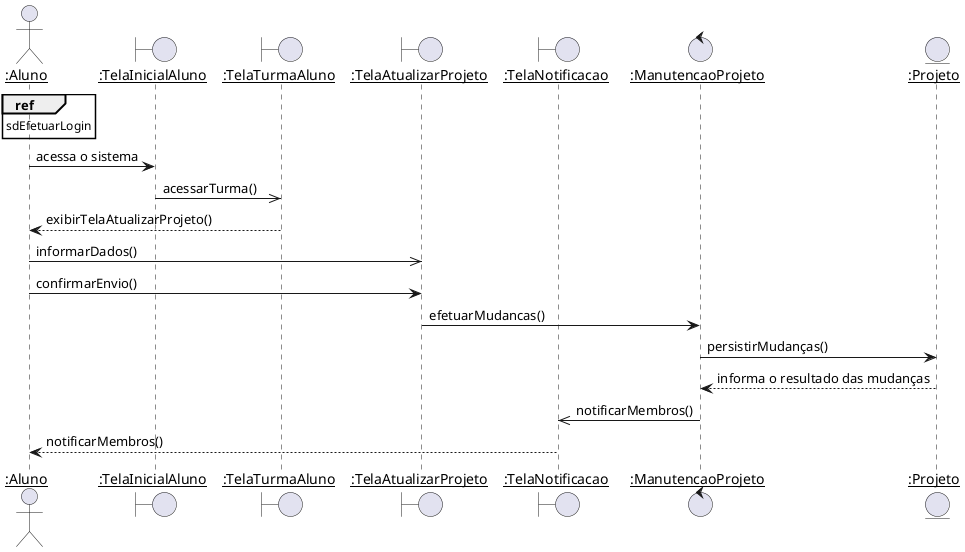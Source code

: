 @startuml
skinparam sequenceParticipant underline

actor ":Aluno" as Aluno
boundary ":TelaInicialAluno" as TelaInicialAluno
boundary ":TelaTurmaAluno" as TelaTurmaAluno
boundary ":TelaAtualizarProjeto" as TelaAtualizarProjeto
boundary ":TelaNotificacao" as TelaNotificacao
control ":ManutencaoProjeto" as ManutencaoProjeto
entity ":Projeto" as Projeto

ref over Aluno : sdEfetuarLogin

Aluno -> TelaInicialAluno : acessa o sistema
TelaInicialAluno ->> TelaTurmaAluno : acessarTurma()
TelaTurmaAluno --> Aluno : exibirTelaAtualizarProjeto()
Aluno ->> TelaAtualizarProjeto : informarDados()
Aluno -> TelaAtualizarProjeto : confirmarEnvio()

TelaAtualizarProjeto -> ManutencaoProjeto : efetuarMudancas()
ManutencaoProjeto -> Projeto : persistirMudanças()
Projeto --> ManutencaoProjeto : informa o resultado das mudanças
ManutencaoProjeto ->> TelaNotificacao : notificarMembros()
TelaNotificacao --> Aluno : notificarMembros()
@enduml
